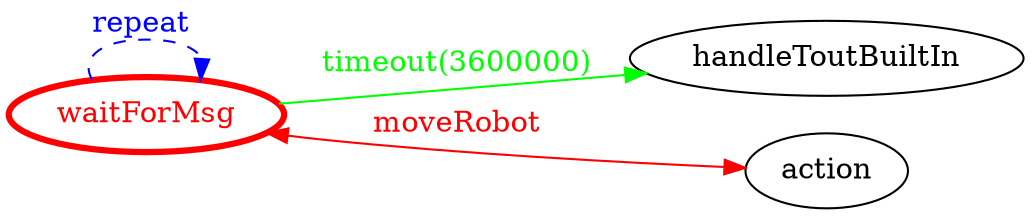 /*
*
* A GraphViz DOT FSM description 
* Please use a GraphViz visualizer (like http://www.webgraphviz.com)
*  
*/

digraph finite_state_machine {
	rankdir=LR
	size="8,5"
	
	waitForMsg [ color = red ][ fontcolor = red ][ penwidth = 3 ]
	
	waitForMsg -> handleToutBuiltIn [ label = "timeout(3600000)" ][ color = green ][ fontcolor = green ]
	waitForMsg -> action [ label = "moveRobot" ][ color = red ][ fontcolor = red ][ dir = both ]
	waitForMsg -> waitForMsg [ label = "repeat "][ style = dashed ][ color = blue ][ fontcolor = blue ]
}
